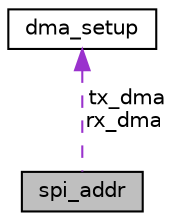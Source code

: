 digraph "spi_addr"
{
  edge [fontname="Helvetica",fontsize="10",labelfontname="Helvetica",labelfontsize="10"];
  node [fontname="Helvetica",fontsize="10",shape=record];
  Node1 [label="spi_addr",height=0.2,width=0.4,color="black", fillcolor="grey75", style="filled", fontcolor="black"];
  Node2 -> Node1 [dir="back",color="darkorchid3",fontsize="10",style="dashed",label=" tx_dma\nrx_dma" ,fontname="Helvetica"];
  Node2 [label="dma_setup",height=0.2,width=0.4,color="black", fillcolor="white", style="filled",URL="$structdma__setup.html"];
}
